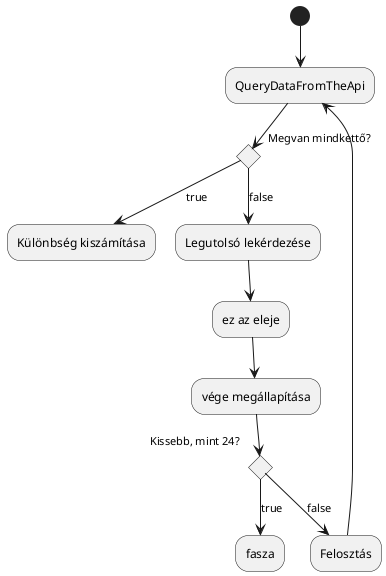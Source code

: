 @startuml GetData

(*) --> QueryDataFromTheApi

if "Megvan mindkettő?" then
  -->[true]Különbség kiszámítása
else
  -->[false]Legutolsó lekérdezése
  -->ez az eleje
  -->vége megállapítása


if "Kissebb, mint 24?" then
    -->[true]fasza
  else
    -->[false]Felosztás
    -->QueryDataFromTheApi
  endif
endif

@enduml